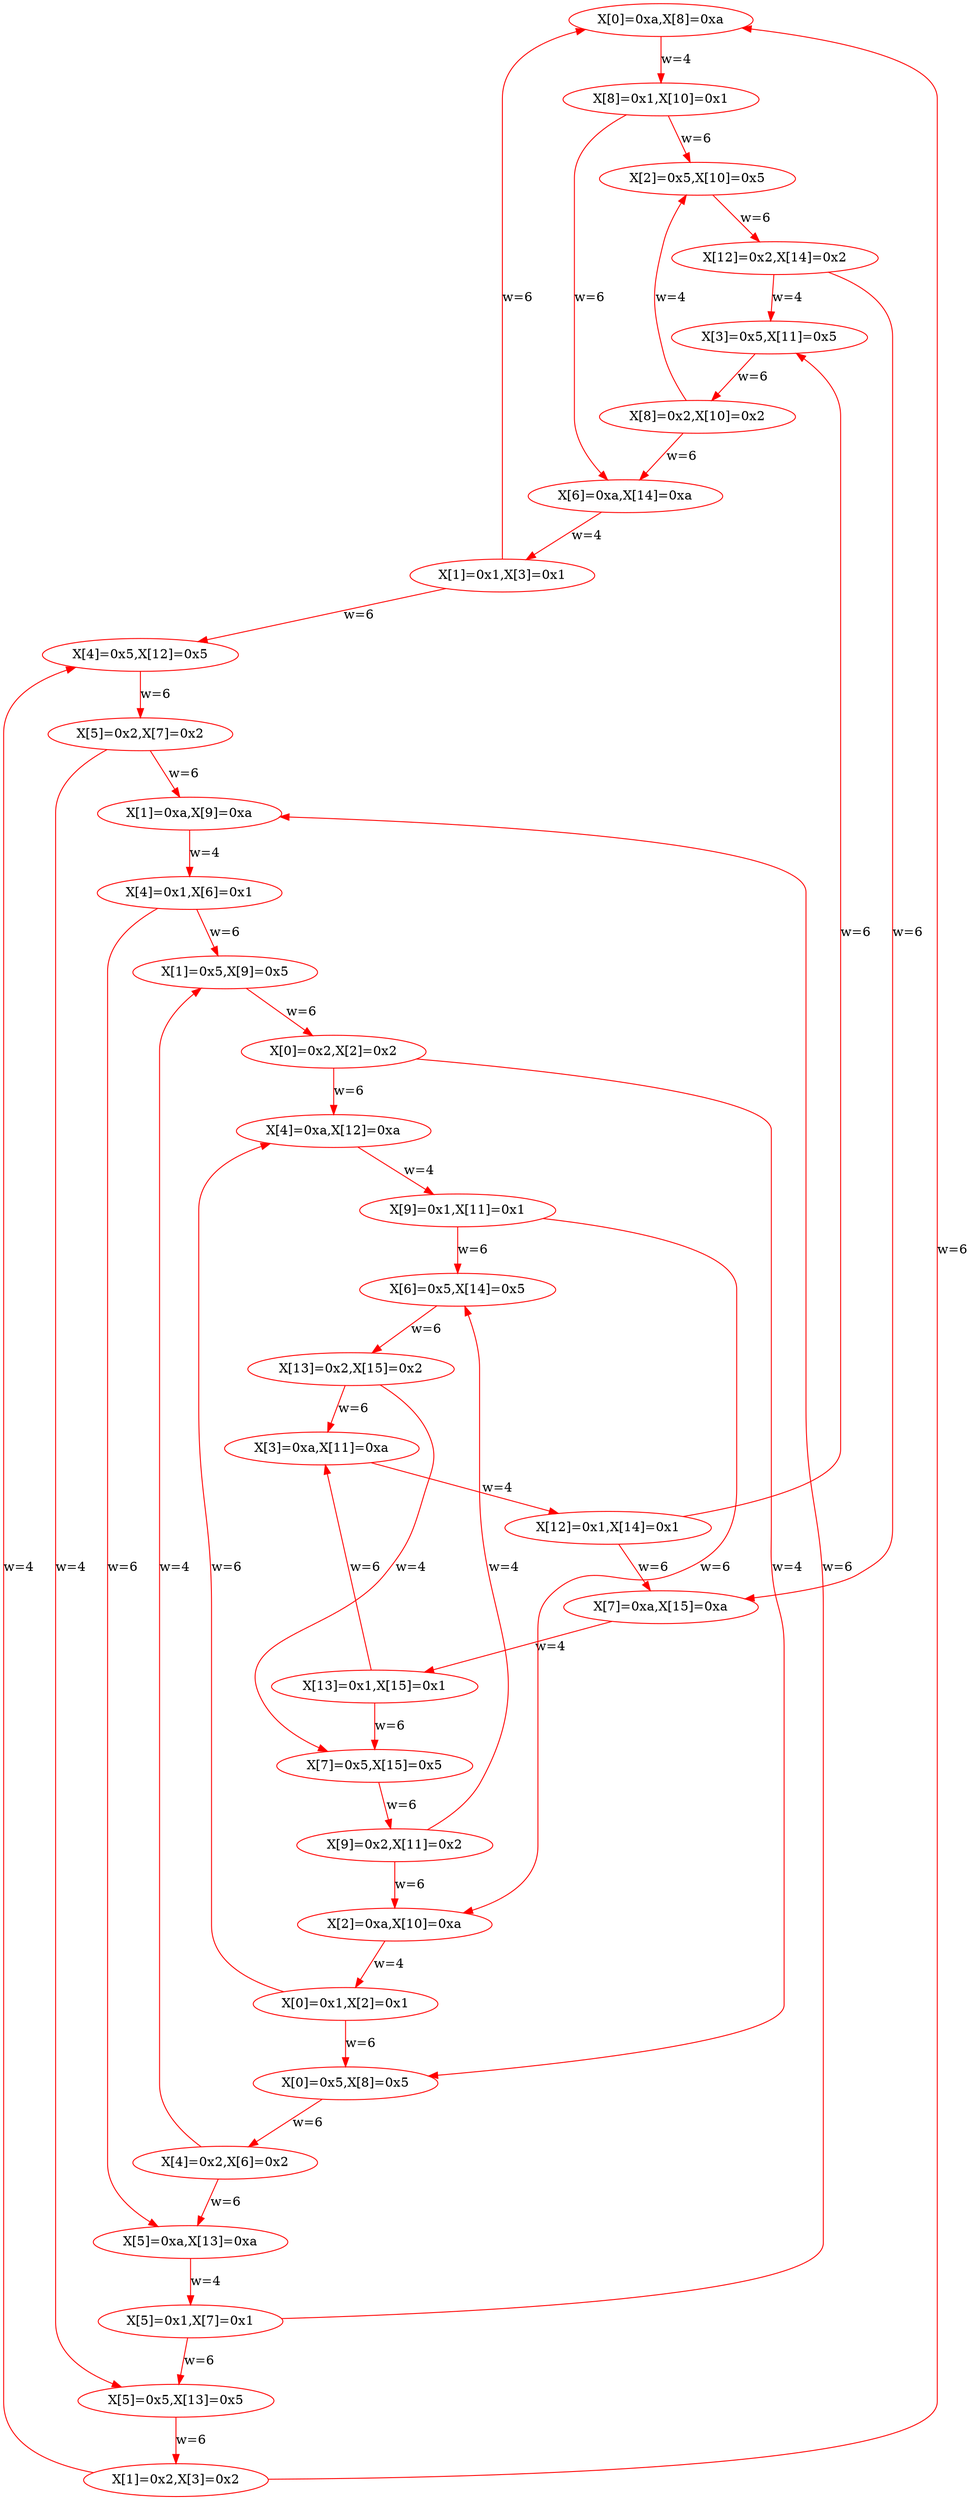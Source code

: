 digraph G{
0 [label="X[0]=0xa,X[8]=0xa"] [color=red];
1 [label="X[0]=0x5,X[8]=0x5"] [color=red];
2 [label="X[0]=0x2,X[2]=0x2"] [color=red];
3 [label="X[0]=0x1,X[2]=0x1"] [color=red];
4 [label="X[1]=0xa,X[9]=0xa"] [color=red];
5 [label="X[1]=0x5,X[9]=0x5"] [color=red];
6 [label="X[1]=0x2,X[3]=0x2"] [color=red];
7 [label="X[1]=0x1,X[3]=0x1"] [color=red];
8 [label="X[2]=0xa,X[10]=0xa"] [color=red];
9 [label="X[2]=0x5,X[10]=0x5"] [color=red];
10 [label="X[3]=0xa,X[11]=0xa"] [color=red];
11 [label="X[3]=0x5,X[11]=0x5"] [color=red];
12 [label="X[4]=0xa,X[12]=0xa"] [color=red];
13 [label="X[4]=0x5,X[12]=0x5"] [color=red];
14 [label="X[4]=0x2,X[6]=0x2"] [color=red];
15 [label="X[4]=0x1,X[6]=0x1"] [color=red];
16 [label="X[5]=0xa,X[13]=0xa"] [color=red];
17 [label="X[5]=0x5,X[13]=0x5"] [color=red];
18 [label="X[5]=0x2,X[7]=0x2"] [color=red];
19 [label="X[5]=0x1,X[7]=0x1"] [color=red];
20 [label="X[6]=0xa,X[14]=0xa"] [color=red];
21 [label="X[6]=0x5,X[14]=0x5"] [color=red];
22 [label="X[7]=0xa,X[15]=0xa"] [color=red];
23 [label="X[7]=0x5,X[15]=0x5"] [color=red];
24 [label="X[8]=0x2,X[10]=0x2"] [color=red];
25 [label="X[8]=0x1,X[10]=0x1"] [color=red];
26 [label="X[9]=0x2,X[11]=0x2"] [color=red];
27 [label="X[9]=0x1,X[11]=0x1"] [color=red];
28 [label="X[12]=0x2,X[14]=0x2"] [color=red];
29 [label="X[12]=0x1,X[14]=0x1"] [color=red];
30 [label="X[13]=0x2,X[15]=0x2"] [color=red];
31 [label="X[13]=0x1,X[15]=0x1"] [color=red];
0 -> 25 [label="w=4"] [color=red];
1 -> 14 [label="w=6"] [color=red];
2 -> 1 [label="w=4"] [color=red];
2 -> 12 [label="w=6"] [color=red];
3 -> 1 [label="w=6"] [color=red];
3 -> 12 [label="w=6"] [color=red];
4 -> 15 [label="w=4"] [color=red];
5 -> 2 [label="w=6"] [color=red];
6 -> 0 [label="w=6"] [color=red];
6 -> 13 [label="w=4"] [color=red];
7 -> 0 [label="w=6"] [color=red];
7 -> 13 [label="w=6"] [color=red];
8 -> 3 [label="w=4"] [color=red];
9 -> 28 [label="w=6"] [color=red];
10 -> 29 [label="w=4"] [color=red];
11 -> 24 [label="w=6"] [color=red];
12 -> 27 [label="w=4"] [color=red];
13 -> 18 [label="w=6"] [color=red];
14 -> 5 [label="w=4"] [color=red];
14 -> 16 [label="w=6"] [color=red];
15 -> 5 [label="w=6"] [color=red];
15 -> 16 [label="w=6"] [color=red];
16 -> 19 [label="w=4"] [color=red];
17 -> 6 [label="w=6"] [color=red];
18 -> 4 [label="w=6"] [color=red];
18 -> 17 [label="w=4"] [color=red];
19 -> 4 [label="w=6"] [color=red];
19 -> 17 [label="w=6"] [color=red];
20 -> 7 [label="w=4"] [color=red];
21 -> 30 [label="w=6"] [color=red];
22 -> 31 [label="w=4"] [color=red];
23 -> 26 [label="w=6"] [color=red];
24 -> 9 [label="w=4"] [color=red];
24 -> 20 [label="w=6"] [color=red];
25 -> 9 [label="w=6"] [color=red];
25 -> 20 [label="w=6"] [color=red];
26 -> 8 [label="w=6"] [color=red];
26 -> 21 [label="w=4"] [color=red];
27 -> 8 [label="w=6"] [color=red];
27 -> 21 [label="w=6"] [color=red];
28 -> 11 [label="w=4"] [color=red];
28 -> 22 [label="w=6"] [color=red];
29 -> 11 [label="w=6"] [color=red];
29 -> 22 [label="w=6"] [color=red];
30 -> 10 [label="w=6"] [color=red];
30 -> 23 [label="w=4"] [color=red];
31 -> 10 [label="w=6"] [color=red];
31 -> 23 [label="w=6"] [color=red];
}